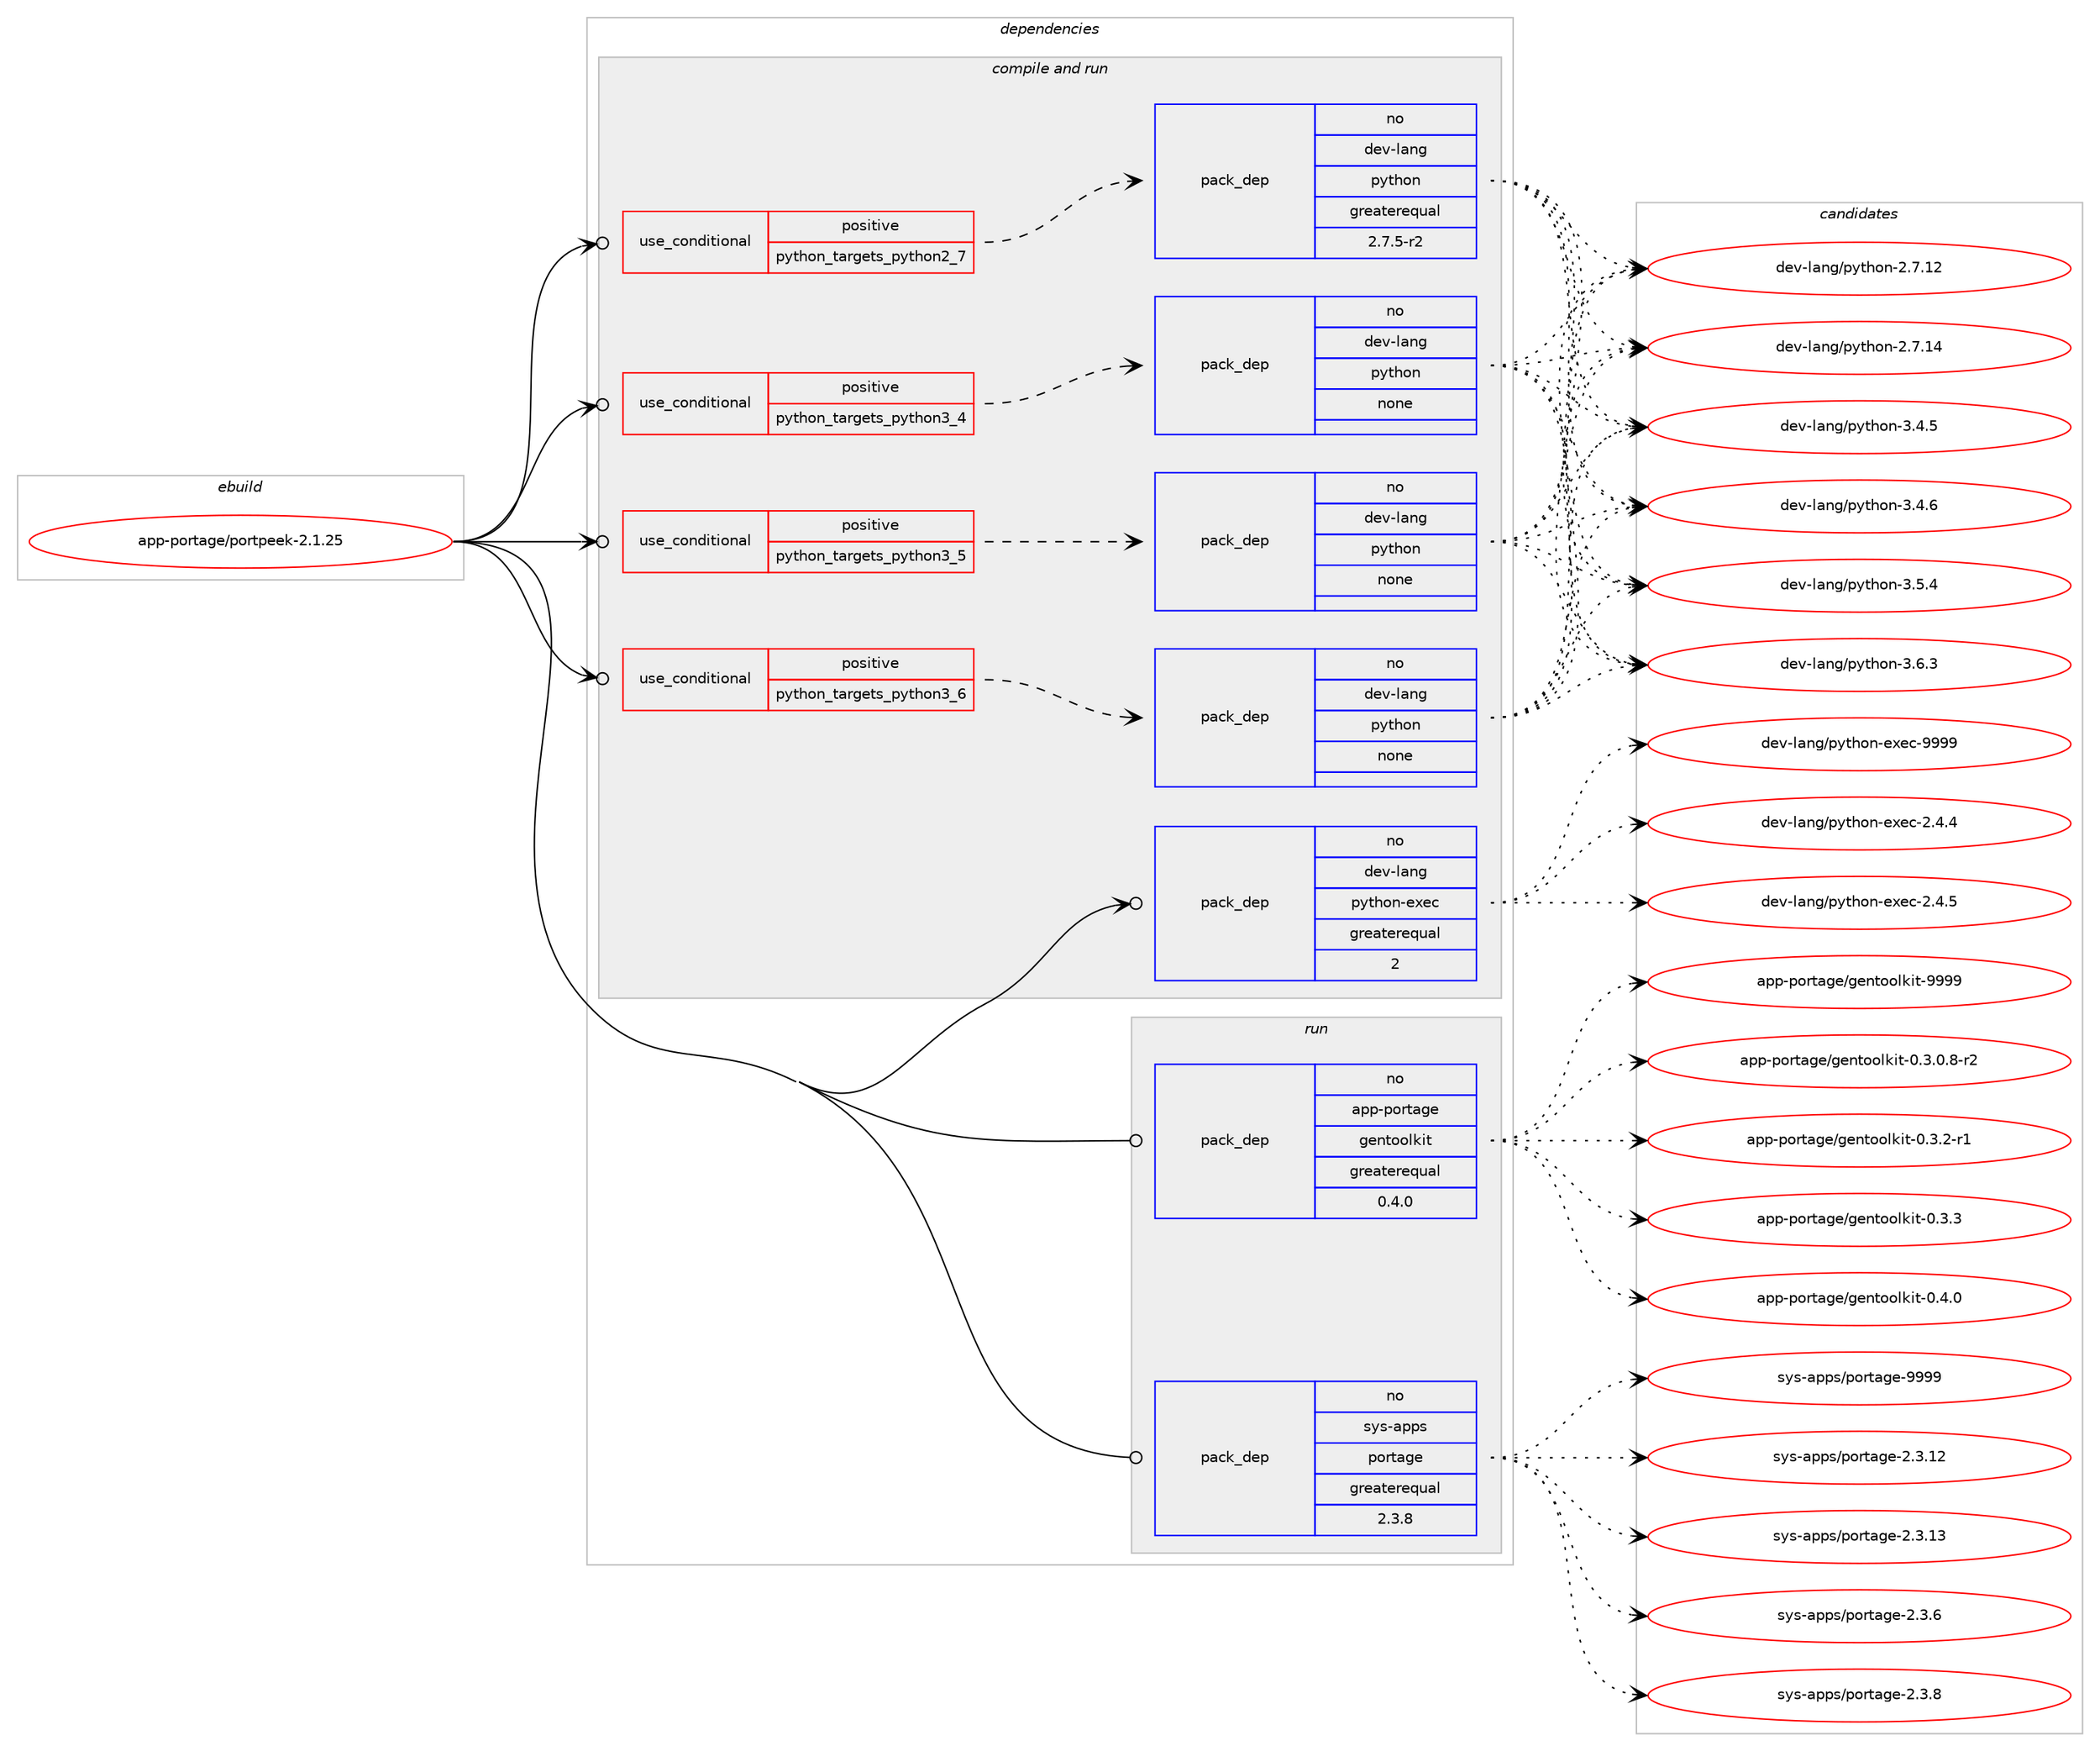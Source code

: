 digraph prolog {

# *************
# Graph options
# *************

newrank=true;
concentrate=true;
compound=true;
graph [rankdir=LR,fontname=Helvetica,fontsize=10,ranksep=1.5];#, ranksep=2.5, nodesep=0.2];
edge  [arrowhead=vee];
node  [fontname=Helvetica,fontsize=10];

# **********
# The ebuild
# **********

subgraph cluster_leftcol {
color=gray;
rank=same;
label=<<i>ebuild</i>>;
id [label="app-portage/portpeek-2.1.25", color=red, width=4, href="../app-portage/portpeek-2.1.25.svg"];
}

# ****************
# The dependencies
# ****************

subgraph cluster_midcol {
color=gray;
label=<<i>dependencies</i>>;
subgraph cluster_compile {
fillcolor="#eeeeee";
style=filled;
label=<<i>compile</i>>;
}
subgraph cluster_compileandrun {
fillcolor="#eeeeee";
style=filled;
label=<<i>compile and run</i>>;
subgraph cond14129 {
dependency54597 [label=<<TABLE BORDER="0" CELLBORDER="1" CELLSPACING="0" CELLPADDING="4"><TR><TD ROWSPAN="3" CELLPADDING="10">use_conditional</TD></TR><TR><TD>positive</TD></TR><TR><TD>python_targets_python2_7</TD></TR></TABLE>>, shape=none, color=red];
subgraph pack39487 {
dependency54598 [label=<<TABLE BORDER="0" CELLBORDER="1" CELLSPACING="0" CELLPADDING="4" WIDTH="220"><TR><TD ROWSPAN="6" CELLPADDING="30">pack_dep</TD></TR><TR><TD WIDTH="110">no</TD></TR><TR><TD>dev-lang</TD></TR><TR><TD>python</TD></TR><TR><TD>greaterequal</TD></TR><TR><TD>2.7.5-r2</TD></TR></TABLE>>, shape=none, color=blue];
}
dependency54597:e -> dependency54598:w [weight=20,style="dashed",arrowhead="vee"];
}
id:e -> dependency54597:w [weight=20,style="solid",arrowhead="odotvee"];
subgraph cond14130 {
dependency54599 [label=<<TABLE BORDER="0" CELLBORDER="1" CELLSPACING="0" CELLPADDING="4"><TR><TD ROWSPAN="3" CELLPADDING="10">use_conditional</TD></TR><TR><TD>positive</TD></TR><TR><TD>python_targets_python3_4</TD></TR></TABLE>>, shape=none, color=red];
subgraph pack39488 {
dependency54600 [label=<<TABLE BORDER="0" CELLBORDER="1" CELLSPACING="0" CELLPADDING="4" WIDTH="220"><TR><TD ROWSPAN="6" CELLPADDING="30">pack_dep</TD></TR><TR><TD WIDTH="110">no</TD></TR><TR><TD>dev-lang</TD></TR><TR><TD>python</TD></TR><TR><TD>none</TD></TR><TR><TD></TD></TR></TABLE>>, shape=none, color=blue];
}
dependency54599:e -> dependency54600:w [weight=20,style="dashed",arrowhead="vee"];
}
id:e -> dependency54599:w [weight=20,style="solid",arrowhead="odotvee"];
subgraph cond14131 {
dependency54601 [label=<<TABLE BORDER="0" CELLBORDER="1" CELLSPACING="0" CELLPADDING="4"><TR><TD ROWSPAN="3" CELLPADDING="10">use_conditional</TD></TR><TR><TD>positive</TD></TR><TR><TD>python_targets_python3_5</TD></TR></TABLE>>, shape=none, color=red];
subgraph pack39489 {
dependency54602 [label=<<TABLE BORDER="0" CELLBORDER="1" CELLSPACING="0" CELLPADDING="4" WIDTH="220"><TR><TD ROWSPAN="6" CELLPADDING="30">pack_dep</TD></TR><TR><TD WIDTH="110">no</TD></TR><TR><TD>dev-lang</TD></TR><TR><TD>python</TD></TR><TR><TD>none</TD></TR><TR><TD></TD></TR></TABLE>>, shape=none, color=blue];
}
dependency54601:e -> dependency54602:w [weight=20,style="dashed",arrowhead="vee"];
}
id:e -> dependency54601:w [weight=20,style="solid",arrowhead="odotvee"];
subgraph cond14132 {
dependency54603 [label=<<TABLE BORDER="0" CELLBORDER="1" CELLSPACING="0" CELLPADDING="4"><TR><TD ROWSPAN="3" CELLPADDING="10">use_conditional</TD></TR><TR><TD>positive</TD></TR><TR><TD>python_targets_python3_6</TD></TR></TABLE>>, shape=none, color=red];
subgraph pack39490 {
dependency54604 [label=<<TABLE BORDER="0" CELLBORDER="1" CELLSPACING="0" CELLPADDING="4" WIDTH="220"><TR><TD ROWSPAN="6" CELLPADDING="30">pack_dep</TD></TR><TR><TD WIDTH="110">no</TD></TR><TR><TD>dev-lang</TD></TR><TR><TD>python</TD></TR><TR><TD>none</TD></TR><TR><TD></TD></TR></TABLE>>, shape=none, color=blue];
}
dependency54603:e -> dependency54604:w [weight=20,style="dashed",arrowhead="vee"];
}
id:e -> dependency54603:w [weight=20,style="solid",arrowhead="odotvee"];
subgraph pack39491 {
dependency54605 [label=<<TABLE BORDER="0" CELLBORDER="1" CELLSPACING="0" CELLPADDING="4" WIDTH="220"><TR><TD ROWSPAN="6" CELLPADDING="30">pack_dep</TD></TR><TR><TD WIDTH="110">no</TD></TR><TR><TD>dev-lang</TD></TR><TR><TD>python-exec</TD></TR><TR><TD>greaterequal</TD></TR><TR><TD>2</TD></TR></TABLE>>, shape=none, color=blue];
}
id:e -> dependency54605:w [weight=20,style="solid",arrowhead="odotvee"];
}
subgraph cluster_run {
fillcolor="#eeeeee";
style=filled;
label=<<i>run</i>>;
subgraph pack39492 {
dependency54606 [label=<<TABLE BORDER="0" CELLBORDER="1" CELLSPACING="0" CELLPADDING="4" WIDTH="220"><TR><TD ROWSPAN="6" CELLPADDING="30">pack_dep</TD></TR><TR><TD WIDTH="110">no</TD></TR><TR><TD>app-portage</TD></TR><TR><TD>gentoolkit</TD></TR><TR><TD>greaterequal</TD></TR><TR><TD>0.4.0</TD></TR></TABLE>>, shape=none, color=blue];
}
id:e -> dependency54606:w [weight=20,style="solid",arrowhead="odot"];
subgraph pack39493 {
dependency54607 [label=<<TABLE BORDER="0" CELLBORDER="1" CELLSPACING="0" CELLPADDING="4" WIDTH="220"><TR><TD ROWSPAN="6" CELLPADDING="30">pack_dep</TD></TR><TR><TD WIDTH="110">no</TD></TR><TR><TD>sys-apps</TD></TR><TR><TD>portage</TD></TR><TR><TD>greaterequal</TD></TR><TR><TD>2.3.8</TD></TR></TABLE>>, shape=none, color=blue];
}
id:e -> dependency54607:w [weight=20,style="solid",arrowhead="odot"];
}
}

# **************
# The candidates
# **************

subgraph cluster_choices {
rank=same;
color=gray;
label=<<i>candidates</i>>;

subgraph choice39487 {
color=black;
nodesep=1;
choice10010111845108971101034711212111610411111045504655464950 [label="dev-lang/python-2.7.12", color=red, width=4,href="../dev-lang/python-2.7.12.svg"];
choice10010111845108971101034711212111610411111045504655464952 [label="dev-lang/python-2.7.14", color=red, width=4,href="../dev-lang/python-2.7.14.svg"];
choice100101118451089711010347112121116104111110455146524653 [label="dev-lang/python-3.4.5", color=red, width=4,href="../dev-lang/python-3.4.5.svg"];
choice100101118451089711010347112121116104111110455146524654 [label="dev-lang/python-3.4.6", color=red, width=4,href="../dev-lang/python-3.4.6.svg"];
choice100101118451089711010347112121116104111110455146534652 [label="dev-lang/python-3.5.4", color=red, width=4,href="../dev-lang/python-3.5.4.svg"];
choice100101118451089711010347112121116104111110455146544651 [label="dev-lang/python-3.6.3", color=red, width=4,href="../dev-lang/python-3.6.3.svg"];
dependency54598:e -> choice10010111845108971101034711212111610411111045504655464950:w [style=dotted,weight="100"];
dependency54598:e -> choice10010111845108971101034711212111610411111045504655464952:w [style=dotted,weight="100"];
dependency54598:e -> choice100101118451089711010347112121116104111110455146524653:w [style=dotted,weight="100"];
dependency54598:e -> choice100101118451089711010347112121116104111110455146524654:w [style=dotted,weight="100"];
dependency54598:e -> choice100101118451089711010347112121116104111110455146534652:w [style=dotted,weight="100"];
dependency54598:e -> choice100101118451089711010347112121116104111110455146544651:w [style=dotted,weight="100"];
}
subgraph choice39488 {
color=black;
nodesep=1;
choice10010111845108971101034711212111610411111045504655464950 [label="dev-lang/python-2.7.12", color=red, width=4,href="../dev-lang/python-2.7.12.svg"];
choice10010111845108971101034711212111610411111045504655464952 [label="dev-lang/python-2.7.14", color=red, width=4,href="../dev-lang/python-2.7.14.svg"];
choice100101118451089711010347112121116104111110455146524653 [label="dev-lang/python-3.4.5", color=red, width=4,href="../dev-lang/python-3.4.5.svg"];
choice100101118451089711010347112121116104111110455146524654 [label="dev-lang/python-3.4.6", color=red, width=4,href="../dev-lang/python-3.4.6.svg"];
choice100101118451089711010347112121116104111110455146534652 [label="dev-lang/python-3.5.4", color=red, width=4,href="../dev-lang/python-3.5.4.svg"];
choice100101118451089711010347112121116104111110455146544651 [label="dev-lang/python-3.6.3", color=red, width=4,href="../dev-lang/python-3.6.3.svg"];
dependency54600:e -> choice10010111845108971101034711212111610411111045504655464950:w [style=dotted,weight="100"];
dependency54600:e -> choice10010111845108971101034711212111610411111045504655464952:w [style=dotted,weight="100"];
dependency54600:e -> choice100101118451089711010347112121116104111110455146524653:w [style=dotted,weight="100"];
dependency54600:e -> choice100101118451089711010347112121116104111110455146524654:w [style=dotted,weight="100"];
dependency54600:e -> choice100101118451089711010347112121116104111110455146534652:w [style=dotted,weight="100"];
dependency54600:e -> choice100101118451089711010347112121116104111110455146544651:w [style=dotted,weight="100"];
}
subgraph choice39489 {
color=black;
nodesep=1;
choice10010111845108971101034711212111610411111045504655464950 [label="dev-lang/python-2.7.12", color=red, width=4,href="../dev-lang/python-2.7.12.svg"];
choice10010111845108971101034711212111610411111045504655464952 [label="dev-lang/python-2.7.14", color=red, width=4,href="../dev-lang/python-2.7.14.svg"];
choice100101118451089711010347112121116104111110455146524653 [label="dev-lang/python-3.4.5", color=red, width=4,href="../dev-lang/python-3.4.5.svg"];
choice100101118451089711010347112121116104111110455146524654 [label="dev-lang/python-3.4.6", color=red, width=4,href="../dev-lang/python-3.4.6.svg"];
choice100101118451089711010347112121116104111110455146534652 [label="dev-lang/python-3.5.4", color=red, width=4,href="../dev-lang/python-3.5.4.svg"];
choice100101118451089711010347112121116104111110455146544651 [label="dev-lang/python-3.6.3", color=red, width=4,href="../dev-lang/python-3.6.3.svg"];
dependency54602:e -> choice10010111845108971101034711212111610411111045504655464950:w [style=dotted,weight="100"];
dependency54602:e -> choice10010111845108971101034711212111610411111045504655464952:w [style=dotted,weight="100"];
dependency54602:e -> choice100101118451089711010347112121116104111110455146524653:w [style=dotted,weight="100"];
dependency54602:e -> choice100101118451089711010347112121116104111110455146524654:w [style=dotted,weight="100"];
dependency54602:e -> choice100101118451089711010347112121116104111110455146534652:w [style=dotted,weight="100"];
dependency54602:e -> choice100101118451089711010347112121116104111110455146544651:w [style=dotted,weight="100"];
}
subgraph choice39490 {
color=black;
nodesep=1;
choice10010111845108971101034711212111610411111045504655464950 [label="dev-lang/python-2.7.12", color=red, width=4,href="../dev-lang/python-2.7.12.svg"];
choice10010111845108971101034711212111610411111045504655464952 [label="dev-lang/python-2.7.14", color=red, width=4,href="../dev-lang/python-2.7.14.svg"];
choice100101118451089711010347112121116104111110455146524653 [label="dev-lang/python-3.4.5", color=red, width=4,href="../dev-lang/python-3.4.5.svg"];
choice100101118451089711010347112121116104111110455146524654 [label="dev-lang/python-3.4.6", color=red, width=4,href="../dev-lang/python-3.4.6.svg"];
choice100101118451089711010347112121116104111110455146534652 [label="dev-lang/python-3.5.4", color=red, width=4,href="../dev-lang/python-3.5.4.svg"];
choice100101118451089711010347112121116104111110455146544651 [label="dev-lang/python-3.6.3", color=red, width=4,href="../dev-lang/python-3.6.3.svg"];
dependency54604:e -> choice10010111845108971101034711212111610411111045504655464950:w [style=dotted,weight="100"];
dependency54604:e -> choice10010111845108971101034711212111610411111045504655464952:w [style=dotted,weight="100"];
dependency54604:e -> choice100101118451089711010347112121116104111110455146524653:w [style=dotted,weight="100"];
dependency54604:e -> choice100101118451089711010347112121116104111110455146524654:w [style=dotted,weight="100"];
dependency54604:e -> choice100101118451089711010347112121116104111110455146534652:w [style=dotted,weight="100"];
dependency54604:e -> choice100101118451089711010347112121116104111110455146544651:w [style=dotted,weight="100"];
}
subgraph choice39491 {
color=black;
nodesep=1;
choice1001011184510897110103471121211161041111104510112010199455046524652 [label="dev-lang/python-exec-2.4.4", color=red, width=4,href="../dev-lang/python-exec-2.4.4.svg"];
choice1001011184510897110103471121211161041111104510112010199455046524653 [label="dev-lang/python-exec-2.4.5", color=red, width=4,href="../dev-lang/python-exec-2.4.5.svg"];
choice10010111845108971101034711212111610411111045101120101994557575757 [label="dev-lang/python-exec-9999", color=red, width=4,href="../dev-lang/python-exec-9999.svg"];
dependency54605:e -> choice1001011184510897110103471121211161041111104510112010199455046524652:w [style=dotted,weight="100"];
dependency54605:e -> choice1001011184510897110103471121211161041111104510112010199455046524653:w [style=dotted,weight="100"];
dependency54605:e -> choice10010111845108971101034711212111610411111045101120101994557575757:w [style=dotted,weight="100"];
}
subgraph choice39492 {
color=black;
nodesep=1;
choice9711211245112111114116971031014710310111011611111110810710511645484651464846564511450 [label="app-portage/gentoolkit-0.3.0.8-r2", color=red, width=4,href="../app-portage/gentoolkit-0.3.0.8-r2.svg"];
choice971121124511211111411697103101471031011101161111111081071051164548465146504511449 [label="app-portage/gentoolkit-0.3.2-r1", color=red, width=4,href="../app-portage/gentoolkit-0.3.2-r1.svg"];
choice97112112451121111141169710310147103101110116111111108107105116454846514651 [label="app-portage/gentoolkit-0.3.3", color=red, width=4,href="../app-portage/gentoolkit-0.3.3.svg"];
choice97112112451121111141169710310147103101110116111111108107105116454846524648 [label="app-portage/gentoolkit-0.4.0", color=red, width=4,href="../app-portage/gentoolkit-0.4.0.svg"];
choice971121124511211111411697103101471031011101161111111081071051164557575757 [label="app-portage/gentoolkit-9999", color=red, width=4,href="../app-portage/gentoolkit-9999.svg"];
dependency54606:e -> choice9711211245112111114116971031014710310111011611111110810710511645484651464846564511450:w [style=dotted,weight="100"];
dependency54606:e -> choice971121124511211111411697103101471031011101161111111081071051164548465146504511449:w [style=dotted,weight="100"];
dependency54606:e -> choice97112112451121111141169710310147103101110116111111108107105116454846514651:w [style=dotted,weight="100"];
dependency54606:e -> choice97112112451121111141169710310147103101110116111111108107105116454846524648:w [style=dotted,weight="100"];
dependency54606:e -> choice971121124511211111411697103101471031011101161111111081071051164557575757:w [style=dotted,weight="100"];
}
subgraph choice39493 {
color=black;
nodesep=1;
choice1151211154597112112115471121111141169710310145504651464950 [label="sys-apps/portage-2.3.12", color=red, width=4,href="../sys-apps/portage-2.3.12.svg"];
choice1151211154597112112115471121111141169710310145504651464951 [label="sys-apps/portage-2.3.13", color=red, width=4,href="../sys-apps/portage-2.3.13.svg"];
choice11512111545971121121154711211111411697103101455046514654 [label="sys-apps/portage-2.3.6", color=red, width=4,href="../sys-apps/portage-2.3.6.svg"];
choice11512111545971121121154711211111411697103101455046514656 [label="sys-apps/portage-2.3.8", color=red, width=4,href="../sys-apps/portage-2.3.8.svg"];
choice115121115459711211211547112111114116971031014557575757 [label="sys-apps/portage-9999", color=red, width=4,href="../sys-apps/portage-9999.svg"];
dependency54607:e -> choice1151211154597112112115471121111141169710310145504651464950:w [style=dotted,weight="100"];
dependency54607:e -> choice1151211154597112112115471121111141169710310145504651464951:w [style=dotted,weight="100"];
dependency54607:e -> choice11512111545971121121154711211111411697103101455046514654:w [style=dotted,weight="100"];
dependency54607:e -> choice11512111545971121121154711211111411697103101455046514656:w [style=dotted,weight="100"];
dependency54607:e -> choice115121115459711211211547112111114116971031014557575757:w [style=dotted,weight="100"];
}
}

}
